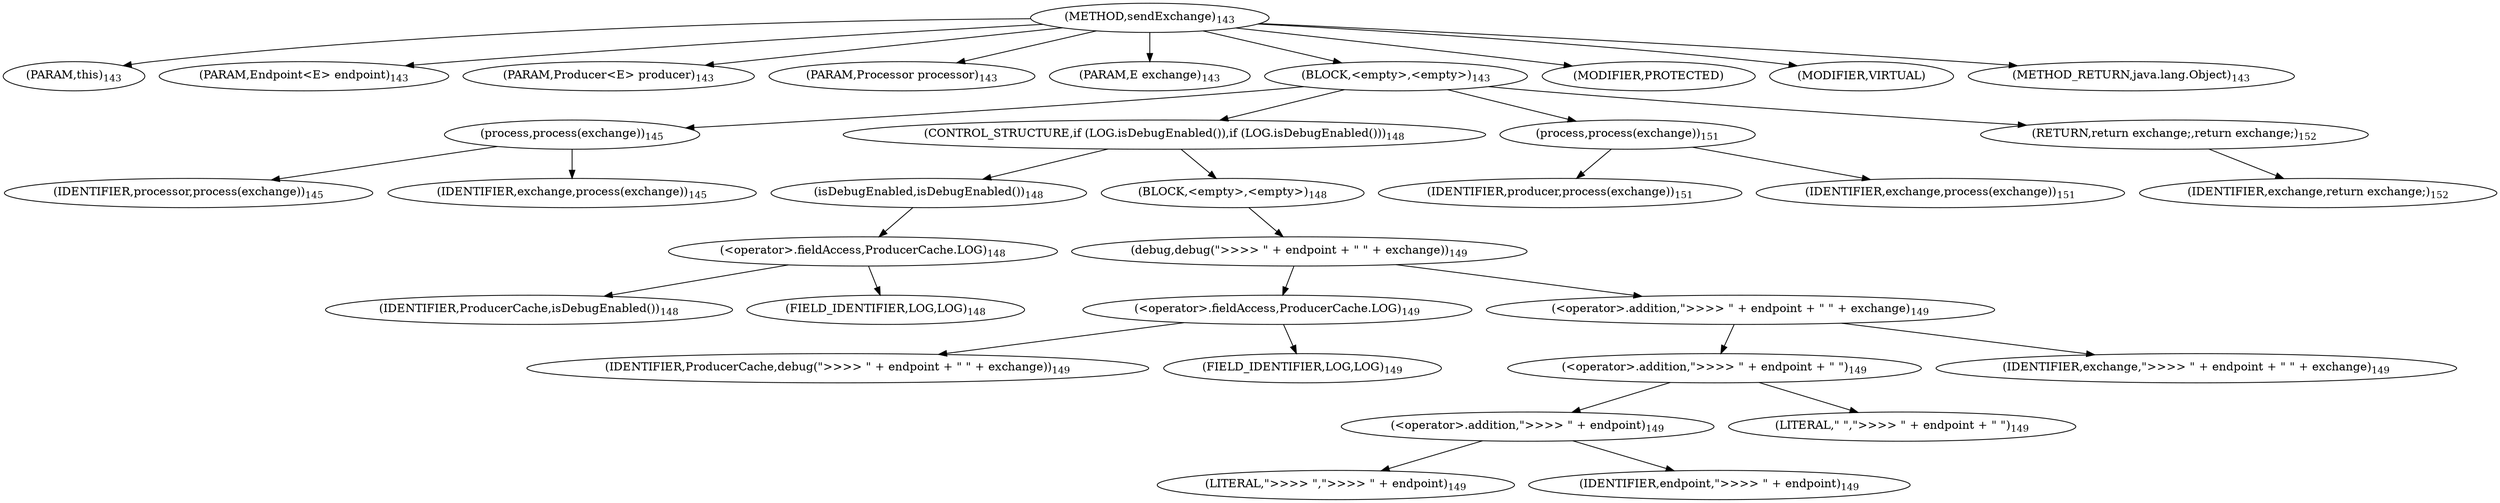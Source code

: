 digraph "sendExchange" {  
"260" [label = <(METHOD,sendExchange)<SUB>143</SUB>> ]
"261" [label = <(PARAM,this)<SUB>143</SUB>> ]
"262" [label = <(PARAM,Endpoint&lt;E&gt; endpoint)<SUB>143</SUB>> ]
"263" [label = <(PARAM,Producer&lt;E&gt; producer)<SUB>143</SUB>> ]
"264" [label = <(PARAM,Processor processor)<SUB>143</SUB>> ]
"265" [label = <(PARAM,E exchange)<SUB>143</SUB>> ]
"266" [label = <(BLOCK,&lt;empty&gt;,&lt;empty&gt;)<SUB>143</SUB>> ]
"267" [label = <(process,process(exchange))<SUB>145</SUB>> ]
"268" [label = <(IDENTIFIER,processor,process(exchange))<SUB>145</SUB>> ]
"269" [label = <(IDENTIFIER,exchange,process(exchange))<SUB>145</SUB>> ]
"270" [label = <(CONTROL_STRUCTURE,if (LOG.isDebugEnabled()),if (LOG.isDebugEnabled()))<SUB>148</SUB>> ]
"271" [label = <(isDebugEnabled,isDebugEnabled())<SUB>148</SUB>> ]
"272" [label = <(&lt;operator&gt;.fieldAccess,ProducerCache.LOG)<SUB>148</SUB>> ]
"273" [label = <(IDENTIFIER,ProducerCache,isDebugEnabled())<SUB>148</SUB>> ]
"274" [label = <(FIELD_IDENTIFIER,LOG,LOG)<SUB>148</SUB>> ]
"275" [label = <(BLOCK,&lt;empty&gt;,&lt;empty&gt;)<SUB>148</SUB>> ]
"276" [label = <(debug,debug(&quot;&gt;&gt;&gt;&gt; &quot; + endpoint + &quot; &quot; + exchange))<SUB>149</SUB>> ]
"277" [label = <(&lt;operator&gt;.fieldAccess,ProducerCache.LOG)<SUB>149</SUB>> ]
"278" [label = <(IDENTIFIER,ProducerCache,debug(&quot;&gt;&gt;&gt;&gt; &quot; + endpoint + &quot; &quot; + exchange))<SUB>149</SUB>> ]
"279" [label = <(FIELD_IDENTIFIER,LOG,LOG)<SUB>149</SUB>> ]
"280" [label = <(&lt;operator&gt;.addition,&quot;&gt;&gt;&gt;&gt; &quot; + endpoint + &quot; &quot; + exchange)<SUB>149</SUB>> ]
"281" [label = <(&lt;operator&gt;.addition,&quot;&gt;&gt;&gt;&gt; &quot; + endpoint + &quot; &quot;)<SUB>149</SUB>> ]
"282" [label = <(&lt;operator&gt;.addition,&quot;&gt;&gt;&gt;&gt; &quot; + endpoint)<SUB>149</SUB>> ]
"283" [label = <(LITERAL,&quot;&gt;&gt;&gt;&gt; &quot;,&quot;&gt;&gt;&gt;&gt; &quot; + endpoint)<SUB>149</SUB>> ]
"284" [label = <(IDENTIFIER,endpoint,&quot;&gt;&gt;&gt;&gt; &quot; + endpoint)<SUB>149</SUB>> ]
"285" [label = <(LITERAL,&quot; &quot;,&quot;&gt;&gt;&gt;&gt; &quot; + endpoint + &quot; &quot;)<SUB>149</SUB>> ]
"286" [label = <(IDENTIFIER,exchange,&quot;&gt;&gt;&gt;&gt; &quot; + endpoint + &quot; &quot; + exchange)<SUB>149</SUB>> ]
"287" [label = <(process,process(exchange))<SUB>151</SUB>> ]
"288" [label = <(IDENTIFIER,producer,process(exchange))<SUB>151</SUB>> ]
"289" [label = <(IDENTIFIER,exchange,process(exchange))<SUB>151</SUB>> ]
"290" [label = <(RETURN,return exchange;,return exchange;)<SUB>152</SUB>> ]
"291" [label = <(IDENTIFIER,exchange,return exchange;)<SUB>152</SUB>> ]
"292" [label = <(MODIFIER,PROTECTED)> ]
"293" [label = <(MODIFIER,VIRTUAL)> ]
"294" [label = <(METHOD_RETURN,java.lang.Object)<SUB>143</SUB>> ]
  "260" -> "261" 
  "260" -> "262" 
  "260" -> "263" 
  "260" -> "264" 
  "260" -> "265" 
  "260" -> "266" 
  "260" -> "292" 
  "260" -> "293" 
  "260" -> "294" 
  "266" -> "267" 
  "266" -> "270" 
  "266" -> "287" 
  "266" -> "290" 
  "267" -> "268" 
  "267" -> "269" 
  "270" -> "271" 
  "270" -> "275" 
  "271" -> "272" 
  "272" -> "273" 
  "272" -> "274" 
  "275" -> "276" 
  "276" -> "277" 
  "276" -> "280" 
  "277" -> "278" 
  "277" -> "279" 
  "280" -> "281" 
  "280" -> "286" 
  "281" -> "282" 
  "281" -> "285" 
  "282" -> "283" 
  "282" -> "284" 
  "287" -> "288" 
  "287" -> "289" 
  "290" -> "291" 
}
